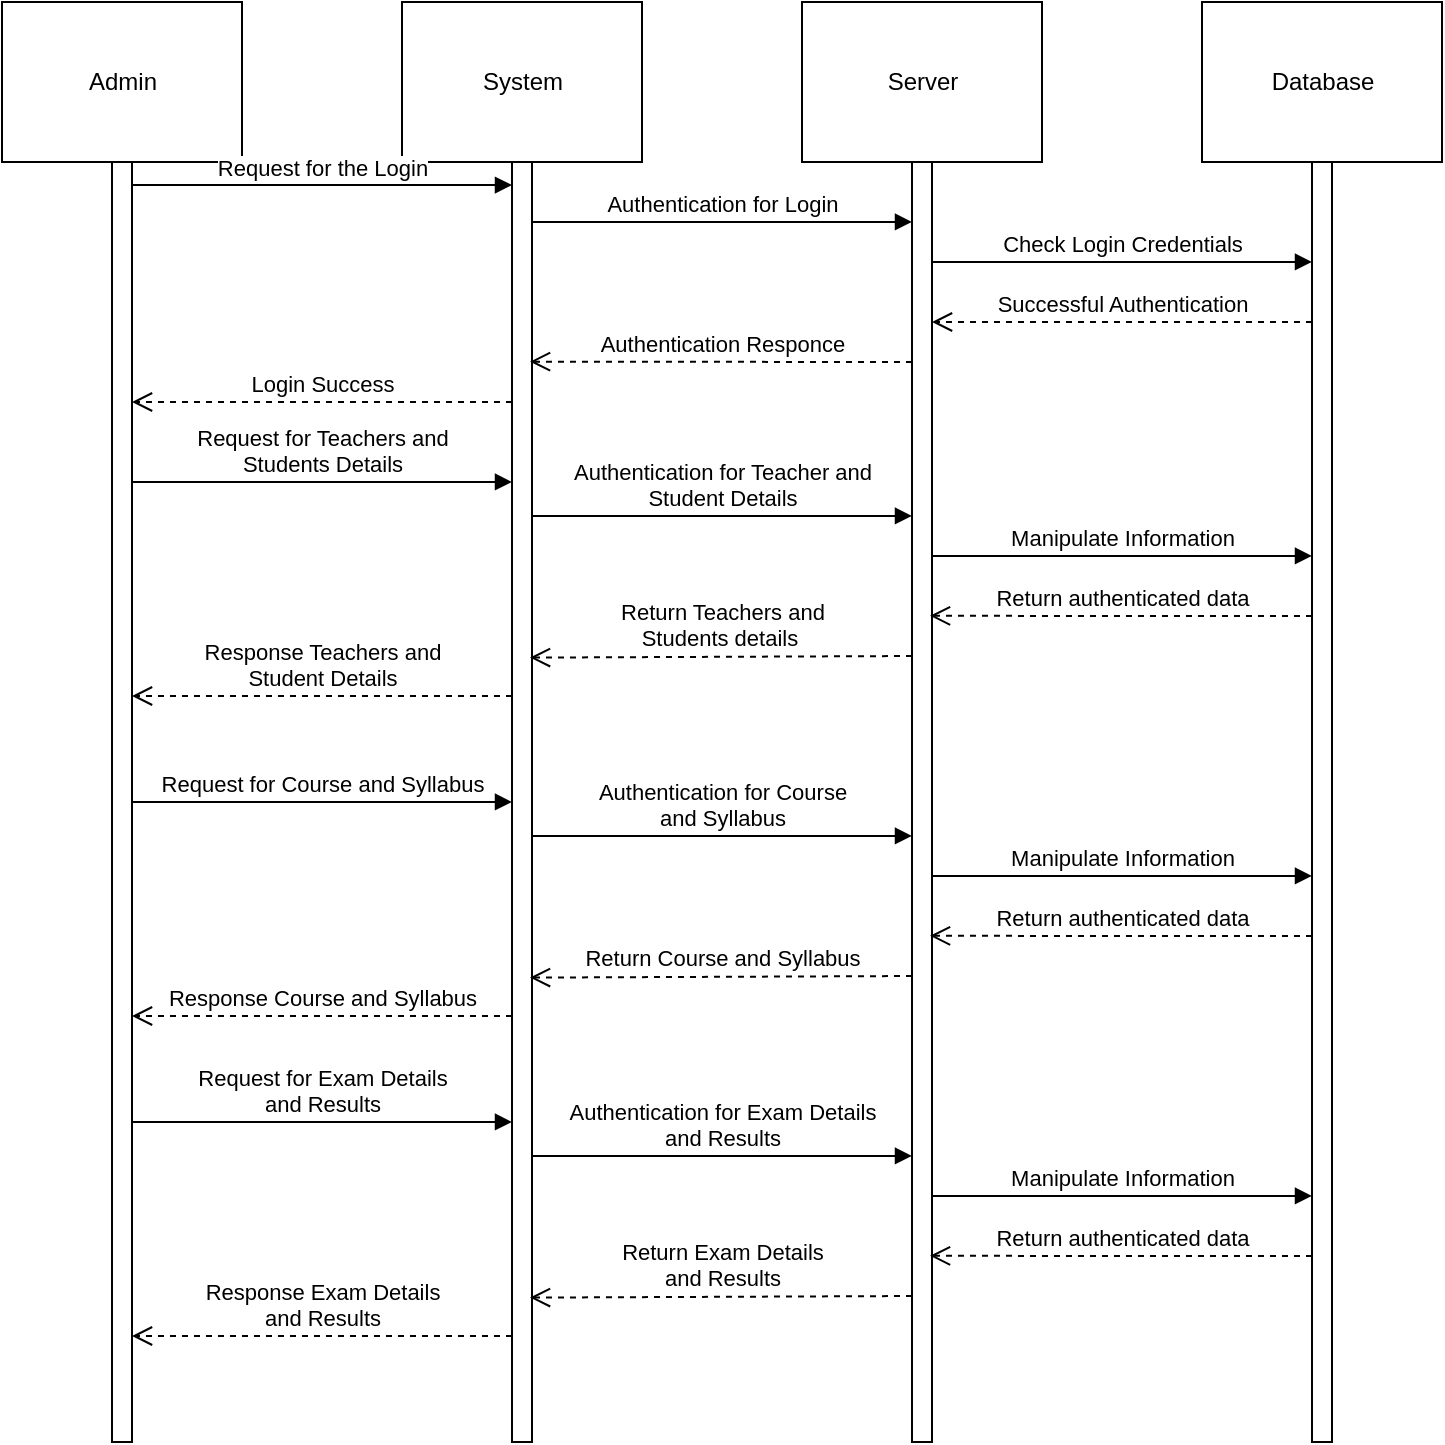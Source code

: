 <mxfile version="12.4.1" type="device" pages="1"><diagram id="-WtMuzNj1OtKJQWZ-gPg" name="Page-1"><mxGraphModel dx="868" dy="482" grid="1" gridSize="10" guides="1" tooltips="1" connect="1" arrows="1" fold="1" page="1" pageScale="1" pageWidth="827" pageHeight="1169" math="0" shadow="0"><root><mxCell id="0"/><mxCell id="1" parent="0"/><mxCell id="2abFkvIkAXN5Pg3tzGs2-1" value="System" style="html=1;strokeColor=#000000;" vertex="1" parent="1"><mxGeometry x="630" y="250" width="120" height="80" as="geometry"/></mxCell><mxCell id="2abFkvIkAXN5Pg3tzGs2-2" value="Admin" style="html=1;strokeColor=#000000;" vertex="1" parent="1"><mxGeometry x="430" y="250" width="120" height="80" as="geometry"/></mxCell><mxCell id="2abFkvIkAXN5Pg3tzGs2-3" value="Server" style="html=1;strokeColor=#000000;" vertex="1" parent="1"><mxGeometry x="830" y="250" width="120" height="80" as="geometry"/></mxCell><mxCell id="2abFkvIkAXN5Pg3tzGs2-4" value="Database" style="html=1;strokeColor=#000000;" vertex="1" parent="1"><mxGeometry x="1030" y="250" width="120" height="80" as="geometry"/></mxCell><mxCell id="2abFkvIkAXN5Pg3tzGs2-5" value="" style="html=1;points=[];perimeter=orthogonalPerimeter;strokeColor=#000000;" vertex="1" parent="1"><mxGeometry x="485" y="330" width="10" height="640" as="geometry"/></mxCell><mxCell id="2abFkvIkAXN5Pg3tzGs2-6" value="" style="html=1;points=[];perimeter=orthogonalPerimeter;strokeColor=#000000;" vertex="1" parent="1"><mxGeometry x="685" y="330" width="10" height="640" as="geometry"/></mxCell><mxCell id="2abFkvIkAXN5Pg3tzGs2-7" value="" style="html=1;points=[];perimeter=orthogonalPerimeter;strokeColor=#000000;" vertex="1" parent="1"><mxGeometry x="885" y="330" width="10" height="640" as="geometry"/></mxCell><mxCell id="2abFkvIkAXN5Pg3tzGs2-8" value="" style="html=1;points=[];perimeter=orthogonalPerimeter;strokeColor=#000000;" vertex="1" parent="1"><mxGeometry x="1085" y="330" width="10" height="640" as="geometry"/></mxCell><mxCell id="2abFkvIkAXN5Pg3tzGs2-9" value="Request for the Login" style="html=1;verticalAlign=bottom;endArrow=block;entryX=0;entryY=0.018;strokeColor=#000000;entryDx=0;entryDy=0;entryPerimeter=0;exitX=1;exitY=0.018;exitDx=0;exitDy=0;exitPerimeter=0;" edge="1" parent="1" source="2abFkvIkAXN5Pg3tzGs2-5" target="2abFkvIkAXN5Pg3tzGs2-6"><mxGeometry relative="1" as="geometry"><mxPoint x="530" y="460" as="sourcePoint"/></mxGeometry></mxCell><mxCell id="2abFkvIkAXN5Pg3tzGs2-10" value="Successful Authentication" style="html=1;verticalAlign=bottom;endArrow=open;dashed=1;endSize=8;exitX=0;exitY=0.95;strokeColor=#000000;" edge="1" parent="1" target="2abFkvIkAXN5Pg3tzGs2-7"><mxGeometry relative="1" as="geometry"><mxPoint x="1015" y="410" as="targetPoint"/><mxPoint x="1085" y="410" as="sourcePoint"/></mxGeometry></mxCell><mxCell id="2abFkvIkAXN5Pg3tzGs2-11" value="Authentication for Login" style="html=1;verticalAlign=bottom;endArrow=block;entryX=0;entryY=0.018;strokeColor=#000000;entryDx=0;entryDy=0;entryPerimeter=0;exitX=1;exitY=0.018;exitDx=0;exitDy=0;exitPerimeter=0;" edge="1" parent="1"><mxGeometry relative="1" as="geometry"><mxPoint x="695" y="359.96" as="sourcePoint"/><mxPoint x="885" y="359.96" as="targetPoint"/></mxGeometry></mxCell><mxCell id="2abFkvIkAXN5Pg3tzGs2-12" value="Check Login Credentials" style="html=1;verticalAlign=bottom;endArrow=block;entryX=0;entryY=0.018;strokeColor=#000000;entryDx=0;entryDy=0;entryPerimeter=0;exitX=1;exitY=0.018;exitDx=0;exitDy=0;exitPerimeter=0;" edge="1" parent="1"><mxGeometry relative="1" as="geometry"><mxPoint x="895" y="379.96" as="sourcePoint"/><mxPoint x="1085" y="379.96" as="targetPoint"/></mxGeometry></mxCell><mxCell id="2abFkvIkAXN5Pg3tzGs2-13" value="Authentication Responce" style="html=1;verticalAlign=bottom;endArrow=open;dashed=1;endSize=8;exitX=0;exitY=0.95;strokeColor=#000000;entryX=0.9;entryY=0.156;entryDx=0;entryDy=0;entryPerimeter=0;" edge="1" parent="1" target="2abFkvIkAXN5Pg3tzGs2-6"><mxGeometry relative="1" as="geometry"><mxPoint x="694" y="429" as="targetPoint"/><mxPoint x="885" y="430" as="sourcePoint"/></mxGeometry></mxCell><mxCell id="2abFkvIkAXN5Pg3tzGs2-14" value="Login Success" style="html=1;verticalAlign=bottom;endArrow=open;dashed=1;endSize=8;exitX=0;exitY=0.95;strokeColor=#000000;" edge="1" parent="1"><mxGeometry relative="1" as="geometry"><mxPoint x="495" y="450" as="targetPoint"/><mxPoint x="685" y="450" as="sourcePoint"/></mxGeometry></mxCell><mxCell id="2abFkvIkAXN5Pg3tzGs2-15" value="Request for Teachers and&lt;br&gt;Students Details" style="html=1;verticalAlign=bottom;endArrow=block;entryX=0;entryY=0.018;strokeColor=#000000;entryDx=0;entryDy=0;entryPerimeter=0;exitX=1;exitY=0.018;exitDx=0;exitDy=0;exitPerimeter=0;" edge="1" parent="1"><mxGeometry relative="1" as="geometry"><mxPoint x="495" y="489.96" as="sourcePoint"/><mxPoint x="685" y="489.96" as="targetPoint"/></mxGeometry></mxCell><mxCell id="2abFkvIkAXN5Pg3tzGs2-16" value="Authentication for Teacher and&lt;br&gt;Student Details" style="html=1;verticalAlign=bottom;endArrow=block;entryX=0;entryY=0.018;strokeColor=#000000;entryDx=0;entryDy=0;entryPerimeter=0;exitX=1;exitY=0.018;exitDx=0;exitDy=0;exitPerimeter=0;" edge="1" parent="1"><mxGeometry relative="1" as="geometry"><mxPoint x="695" y="506.96" as="sourcePoint"/><mxPoint x="885" y="506.96" as="targetPoint"/><mxPoint as="offset"/></mxGeometry></mxCell><mxCell id="2abFkvIkAXN5Pg3tzGs2-17" value="Manipulate Information" style="html=1;verticalAlign=bottom;endArrow=block;entryX=0;entryY=0.018;strokeColor=#000000;entryDx=0;entryDy=0;entryPerimeter=0;exitX=1;exitY=0.018;exitDx=0;exitDy=0;exitPerimeter=0;" edge="1" parent="1"><mxGeometry relative="1" as="geometry"><mxPoint x="895" y="526.96" as="sourcePoint"/><mxPoint x="1085" y="526.96" as="targetPoint"/></mxGeometry></mxCell><mxCell id="2abFkvIkAXN5Pg3tzGs2-18" value="Return authenticated data" style="html=1;verticalAlign=bottom;endArrow=open;dashed=1;endSize=8;exitX=0;exitY=0.95;strokeColor=#000000;entryX=0.9;entryY=0.111;entryDx=0;entryDy=0;entryPerimeter=0;" edge="1" parent="1"><mxGeometry relative="1" as="geometry"><mxPoint x="894" y="556.92" as="targetPoint"/><mxPoint x="1085" y="557" as="sourcePoint"/></mxGeometry></mxCell><mxCell id="2abFkvIkAXN5Pg3tzGs2-19" value="Return Teachers and&lt;br&gt;Students details&amp;nbsp;" style="html=1;verticalAlign=bottom;endArrow=open;dashed=1;endSize=8;exitX=0;exitY=0.95;strokeColor=#000000;entryX=0.9;entryY=0.14;entryDx=0;entryDy=0;entryPerimeter=0;" edge="1" parent="1"><mxGeometry relative="1" as="geometry"><mxPoint x="694" y="577.8" as="targetPoint"/><mxPoint x="885" y="577" as="sourcePoint"/></mxGeometry></mxCell><mxCell id="2abFkvIkAXN5Pg3tzGs2-20" value="Response Teachers and&lt;br&gt;Student Details" style="html=1;verticalAlign=bottom;endArrow=open;dashed=1;endSize=8;exitX=0;exitY=0.95;strokeColor=#000000;" edge="1" parent="1"><mxGeometry relative="1" as="geometry"><mxPoint x="495" y="597" as="targetPoint"/><mxPoint x="685" y="597" as="sourcePoint"/><Array as="points"><mxPoint x="590" y="597"/></Array></mxGeometry></mxCell><mxCell id="2abFkvIkAXN5Pg3tzGs2-21" value="Request for Course and Syllabus" style="html=1;verticalAlign=bottom;endArrow=block;entryX=0;entryY=0.018;strokeColor=#000000;entryDx=0;entryDy=0;entryPerimeter=0;exitX=1;exitY=0.018;exitDx=0;exitDy=0;exitPerimeter=0;" edge="1" parent="1"><mxGeometry relative="1" as="geometry"><mxPoint x="495" y="649.96" as="sourcePoint"/><mxPoint x="685" y="649.96" as="targetPoint"/></mxGeometry></mxCell><mxCell id="2abFkvIkAXN5Pg3tzGs2-22" value="Response Course and Syllabus" style="html=1;verticalAlign=bottom;endArrow=open;dashed=1;endSize=8;exitX=0;exitY=0.95;strokeColor=#000000;" edge="1" parent="1"><mxGeometry relative="1" as="geometry"><mxPoint x="495" y="757" as="targetPoint"/><mxPoint x="685" y="757" as="sourcePoint"/><Array as="points"><mxPoint x="590" y="757"/></Array></mxGeometry></mxCell><mxCell id="2abFkvIkAXN5Pg3tzGs2-23" value="Authentication for Course&lt;br&gt;and Syllabus" style="html=1;verticalAlign=bottom;endArrow=block;entryX=0;entryY=0.018;strokeColor=#000000;entryDx=0;entryDy=0;entryPerimeter=0;exitX=1;exitY=0.018;exitDx=0;exitDy=0;exitPerimeter=0;" edge="1" parent="1"><mxGeometry relative="1" as="geometry"><mxPoint x="695" y="666.96" as="sourcePoint"/><mxPoint x="885" y="666.96" as="targetPoint"/><mxPoint as="offset"/></mxGeometry></mxCell><mxCell id="2abFkvIkAXN5Pg3tzGs2-24" value="Return Course and Syllabus" style="html=1;verticalAlign=bottom;endArrow=open;dashed=1;endSize=8;exitX=0;exitY=0.95;strokeColor=#000000;entryX=0.9;entryY=0.14;entryDx=0;entryDy=0;entryPerimeter=0;" edge="1" parent="1"><mxGeometry relative="1" as="geometry"><mxPoint x="694" y="737.8" as="targetPoint"/><mxPoint x="885" y="737" as="sourcePoint"/></mxGeometry></mxCell><mxCell id="2abFkvIkAXN5Pg3tzGs2-25" value="Manipulate Information" style="html=1;verticalAlign=bottom;endArrow=block;entryX=0;entryY=0.018;strokeColor=#000000;entryDx=0;entryDy=0;entryPerimeter=0;exitX=1;exitY=0.018;exitDx=0;exitDy=0;exitPerimeter=0;" edge="1" parent="1"><mxGeometry relative="1" as="geometry"><mxPoint x="895" y="686.96" as="sourcePoint"/><mxPoint x="1085" y="686.96" as="targetPoint"/></mxGeometry></mxCell><mxCell id="2abFkvIkAXN5Pg3tzGs2-26" value="Return authenticated data" style="html=1;verticalAlign=bottom;endArrow=open;dashed=1;endSize=8;exitX=0;exitY=0.95;strokeColor=#000000;entryX=0.9;entryY=0.111;entryDx=0;entryDy=0;entryPerimeter=0;" edge="1" parent="1"><mxGeometry relative="1" as="geometry"><mxPoint x="894" y="716.92" as="targetPoint"/><mxPoint x="1085" y="717" as="sourcePoint"/></mxGeometry></mxCell><mxCell id="2abFkvIkAXN5Pg3tzGs2-27" value="Request for Exam Details&lt;br&gt;and Results" style="html=1;verticalAlign=bottom;endArrow=block;entryX=0;entryY=0.018;strokeColor=#000000;entryDx=0;entryDy=0;entryPerimeter=0;exitX=1;exitY=0.018;exitDx=0;exitDy=0;exitPerimeter=0;" edge="1" parent="1"><mxGeometry relative="1" as="geometry"><mxPoint x="495" y="809.96" as="sourcePoint"/><mxPoint x="685" y="809.96" as="targetPoint"/></mxGeometry></mxCell><mxCell id="2abFkvIkAXN5Pg3tzGs2-28" value="Response Exam Details&lt;br&gt;and Results" style="html=1;verticalAlign=bottom;endArrow=open;dashed=1;endSize=8;exitX=0;exitY=0.95;strokeColor=#000000;" edge="1" parent="1"><mxGeometry relative="1" as="geometry"><mxPoint x="495" y="917" as="targetPoint"/><mxPoint x="685" y="917" as="sourcePoint"/><Array as="points"><mxPoint x="590" y="917"/></Array></mxGeometry></mxCell><mxCell id="2abFkvIkAXN5Pg3tzGs2-29" value="Authentication for Exam Details&lt;br&gt;and Results" style="html=1;verticalAlign=bottom;endArrow=block;entryX=0;entryY=0.018;strokeColor=#000000;entryDx=0;entryDy=0;entryPerimeter=0;exitX=1;exitY=0.018;exitDx=0;exitDy=0;exitPerimeter=0;" edge="1" parent="1"><mxGeometry relative="1" as="geometry"><mxPoint x="695" y="826.96" as="sourcePoint"/><mxPoint x="885" y="826.96" as="targetPoint"/><mxPoint as="offset"/></mxGeometry></mxCell><mxCell id="2abFkvIkAXN5Pg3tzGs2-30" value="Return Exam Details&lt;br&gt;and Results" style="html=1;verticalAlign=bottom;endArrow=open;dashed=1;endSize=8;exitX=0;exitY=0.95;strokeColor=#000000;entryX=0.9;entryY=0.14;entryDx=0;entryDy=0;entryPerimeter=0;" edge="1" parent="1"><mxGeometry relative="1" as="geometry"><mxPoint x="694" y="897.8" as="targetPoint"/><mxPoint x="885" y="897" as="sourcePoint"/></mxGeometry></mxCell><mxCell id="2abFkvIkAXN5Pg3tzGs2-31" value="Manipulate Information" style="html=1;verticalAlign=bottom;endArrow=block;entryX=0;entryY=0.018;strokeColor=#000000;entryDx=0;entryDy=0;entryPerimeter=0;exitX=1;exitY=0.018;exitDx=0;exitDy=0;exitPerimeter=0;" edge="1" parent="1"><mxGeometry relative="1" as="geometry"><mxPoint x="895" y="846.96" as="sourcePoint"/><mxPoint x="1085" y="846.96" as="targetPoint"/></mxGeometry></mxCell><mxCell id="2abFkvIkAXN5Pg3tzGs2-32" value="Return authenticated data" style="html=1;verticalAlign=bottom;endArrow=open;dashed=1;endSize=8;exitX=0;exitY=0.95;strokeColor=#000000;entryX=0.9;entryY=0.111;entryDx=0;entryDy=0;entryPerimeter=0;" edge="1" parent="1"><mxGeometry relative="1" as="geometry"><mxPoint x="894" y="876.92" as="targetPoint"/><mxPoint x="1085" y="877" as="sourcePoint"/></mxGeometry></mxCell></root></mxGraphModel></diagram></mxfile>